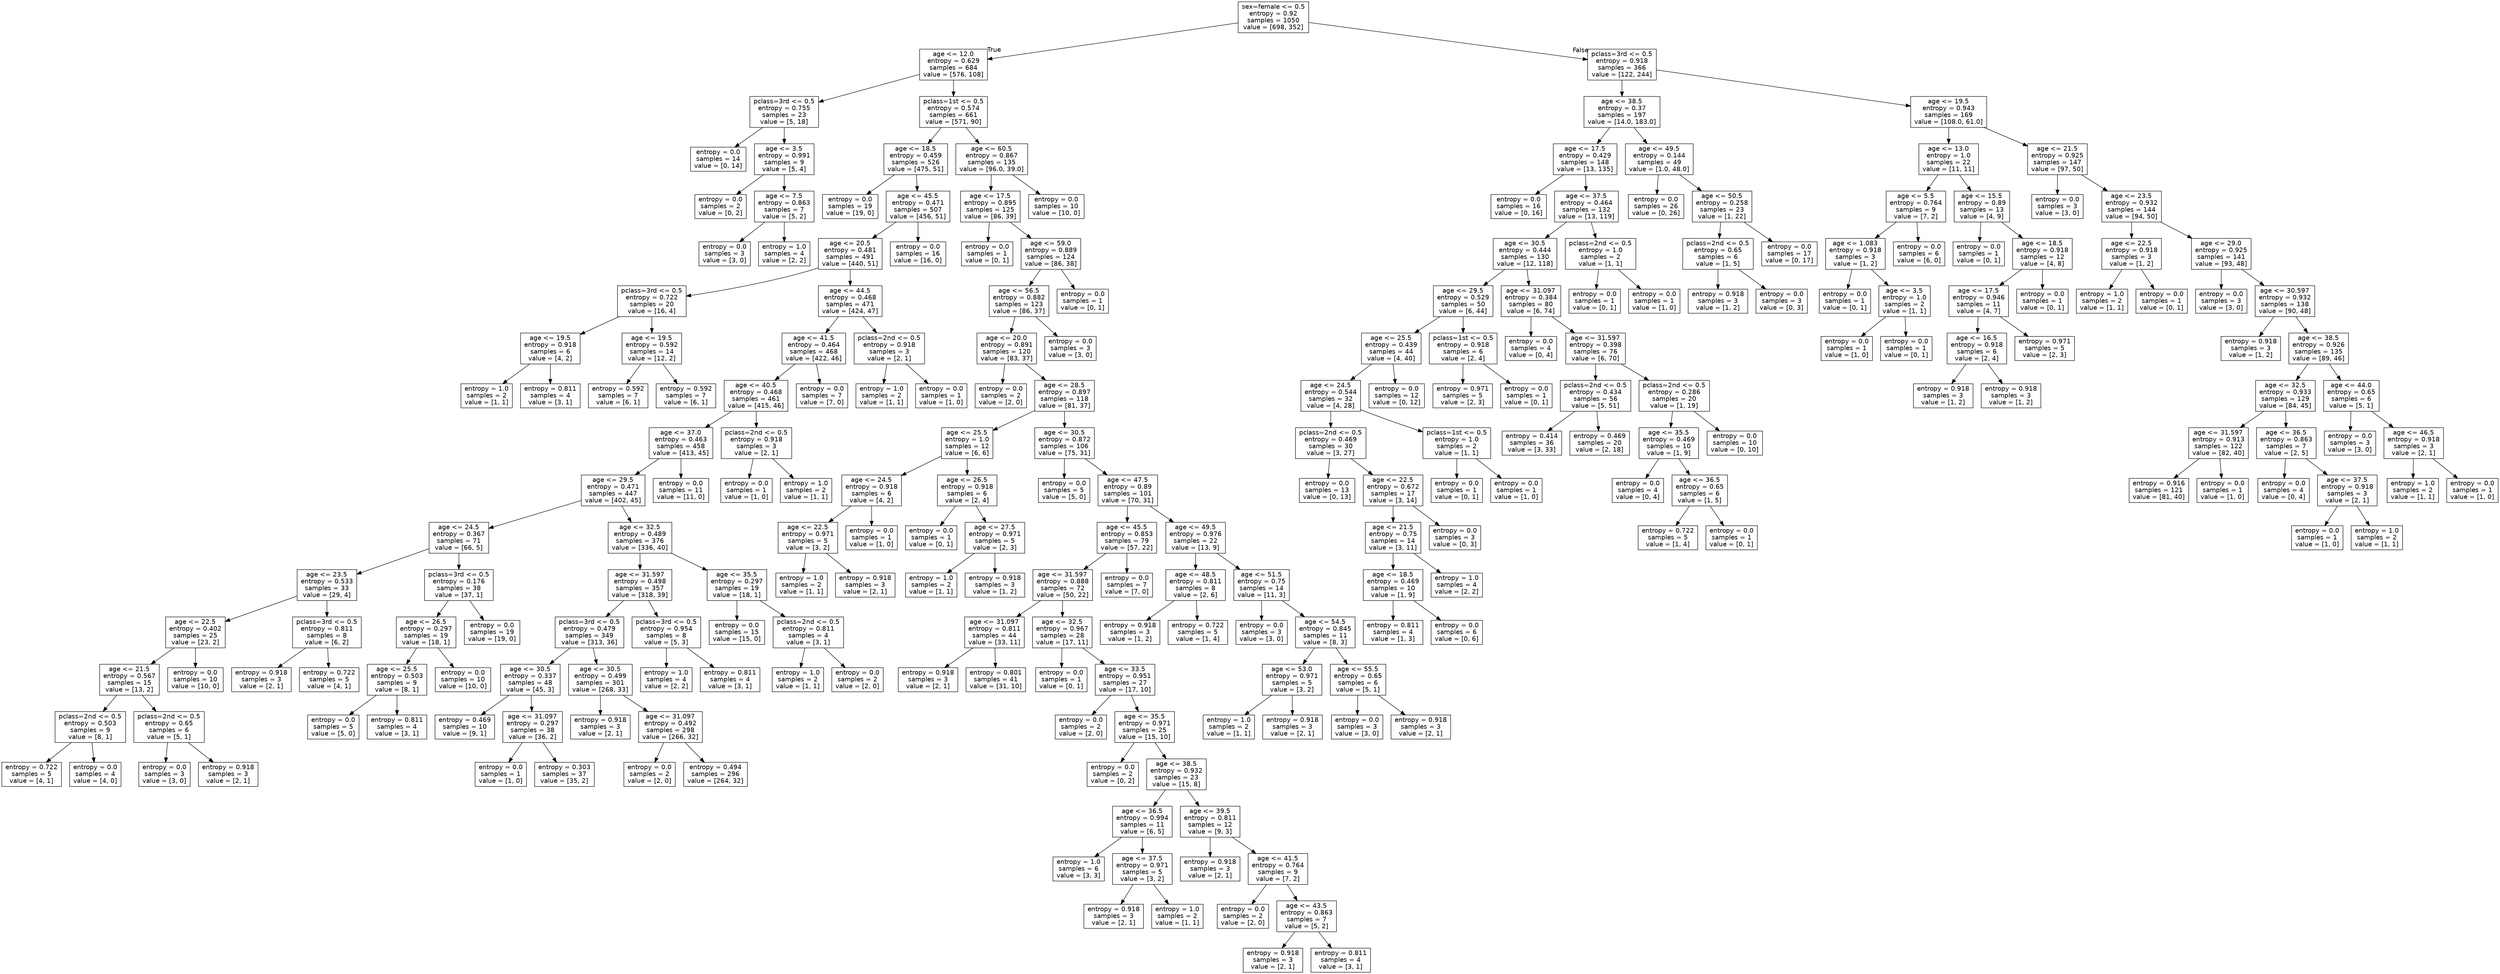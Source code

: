 digraph Tree {
node [shape=box, fontname="helvetica"] ;
edge [fontname="helvetica"] ;
0 [label="sex=female <= 0.5\nentropy = 0.92\nsamples = 1050\nvalue = [698, 352]"] ;
1 [label="age <= 12.0\nentropy = 0.629\nsamples = 684\nvalue = [576, 108]"] ;
0 -> 1 [labeldistance=2.5, labelangle=45, headlabel="True"] ;
2 [label="pclass=3rd <= 0.5\nentropy = 0.755\nsamples = 23\nvalue = [5, 18]"] ;
1 -> 2 ;
3 [label="entropy = 0.0\nsamples = 14\nvalue = [0, 14]"] ;
2 -> 3 ;
4 [label="age <= 3.5\nentropy = 0.991\nsamples = 9\nvalue = [5, 4]"] ;
2 -> 4 ;
5 [label="entropy = 0.0\nsamples = 2\nvalue = [0, 2]"] ;
4 -> 5 ;
6 [label="age <= 7.5\nentropy = 0.863\nsamples = 7\nvalue = [5, 2]"] ;
4 -> 6 ;
7 [label="entropy = 0.0\nsamples = 3\nvalue = [3, 0]"] ;
6 -> 7 ;
8 [label="entropy = 1.0\nsamples = 4\nvalue = [2, 2]"] ;
6 -> 8 ;
9 [label="pclass=1st <= 0.5\nentropy = 0.574\nsamples = 661\nvalue = [571, 90]"] ;
1 -> 9 ;
10 [label="age <= 18.5\nentropy = 0.459\nsamples = 526\nvalue = [475, 51]"] ;
9 -> 10 ;
11 [label="entropy = 0.0\nsamples = 19\nvalue = [19, 0]"] ;
10 -> 11 ;
12 [label="age <= 45.5\nentropy = 0.471\nsamples = 507\nvalue = [456, 51]"] ;
10 -> 12 ;
13 [label="age <= 20.5\nentropy = 0.481\nsamples = 491\nvalue = [440, 51]"] ;
12 -> 13 ;
14 [label="pclass=3rd <= 0.5\nentropy = 0.722\nsamples = 20\nvalue = [16, 4]"] ;
13 -> 14 ;
15 [label="age <= 19.5\nentropy = 0.918\nsamples = 6\nvalue = [4, 2]"] ;
14 -> 15 ;
16 [label="entropy = 1.0\nsamples = 2\nvalue = [1, 1]"] ;
15 -> 16 ;
17 [label="entropy = 0.811\nsamples = 4\nvalue = [3, 1]"] ;
15 -> 17 ;
18 [label="age <= 19.5\nentropy = 0.592\nsamples = 14\nvalue = [12, 2]"] ;
14 -> 18 ;
19 [label="entropy = 0.592\nsamples = 7\nvalue = [6, 1]"] ;
18 -> 19 ;
20 [label="entropy = 0.592\nsamples = 7\nvalue = [6, 1]"] ;
18 -> 20 ;
21 [label="age <= 44.5\nentropy = 0.468\nsamples = 471\nvalue = [424, 47]"] ;
13 -> 21 ;
22 [label="age <= 41.5\nentropy = 0.464\nsamples = 468\nvalue = [422, 46]"] ;
21 -> 22 ;
23 [label="age <= 40.5\nentropy = 0.468\nsamples = 461\nvalue = [415, 46]"] ;
22 -> 23 ;
24 [label="age <= 37.0\nentropy = 0.463\nsamples = 458\nvalue = [413, 45]"] ;
23 -> 24 ;
25 [label="age <= 29.5\nentropy = 0.471\nsamples = 447\nvalue = [402, 45]"] ;
24 -> 25 ;
26 [label="age <= 24.5\nentropy = 0.367\nsamples = 71\nvalue = [66, 5]"] ;
25 -> 26 ;
27 [label="age <= 23.5\nentropy = 0.533\nsamples = 33\nvalue = [29, 4]"] ;
26 -> 27 ;
28 [label="age <= 22.5\nentropy = 0.402\nsamples = 25\nvalue = [23, 2]"] ;
27 -> 28 ;
29 [label="age <= 21.5\nentropy = 0.567\nsamples = 15\nvalue = [13, 2]"] ;
28 -> 29 ;
30 [label="pclass=2nd <= 0.5\nentropy = 0.503\nsamples = 9\nvalue = [8, 1]"] ;
29 -> 30 ;
31 [label="entropy = 0.722\nsamples = 5\nvalue = [4, 1]"] ;
30 -> 31 ;
32 [label="entropy = 0.0\nsamples = 4\nvalue = [4, 0]"] ;
30 -> 32 ;
33 [label="pclass=2nd <= 0.5\nentropy = 0.65\nsamples = 6\nvalue = [5, 1]"] ;
29 -> 33 ;
34 [label="entropy = 0.0\nsamples = 3\nvalue = [3, 0]"] ;
33 -> 34 ;
35 [label="entropy = 0.918\nsamples = 3\nvalue = [2, 1]"] ;
33 -> 35 ;
36 [label="entropy = 0.0\nsamples = 10\nvalue = [10, 0]"] ;
28 -> 36 ;
37 [label="pclass=3rd <= 0.5\nentropy = 0.811\nsamples = 8\nvalue = [6, 2]"] ;
27 -> 37 ;
38 [label="entropy = 0.918\nsamples = 3\nvalue = [2, 1]"] ;
37 -> 38 ;
39 [label="entropy = 0.722\nsamples = 5\nvalue = [4, 1]"] ;
37 -> 39 ;
40 [label="pclass=3rd <= 0.5\nentropy = 0.176\nsamples = 38\nvalue = [37, 1]"] ;
26 -> 40 ;
41 [label="age <= 26.5\nentropy = 0.297\nsamples = 19\nvalue = [18, 1]"] ;
40 -> 41 ;
42 [label="age <= 25.5\nentropy = 0.503\nsamples = 9\nvalue = [8, 1]"] ;
41 -> 42 ;
43 [label="entropy = 0.0\nsamples = 5\nvalue = [5, 0]"] ;
42 -> 43 ;
44 [label="entropy = 0.811\nsamples = 4\nvalue = [3, 1]"] ;
42 -> 44 ;
45 [label="entropy = 0.0\nsamples = 10\nvalue = [10, 0]"] ;
41 -> 45 ;
46 [label="entropy = 0.0\nsamples = 19\nvalue = [19, 0]"] ;
40 -> 46 ;
47 [label="age <= 32.5\nentropy = 0.489\nsamples = 376\nvalue = [336, 40]"] ;
25 -> 47 ;
48 [label="age <= 31.597\nentropy = 0.498\nsamples = 357\nvalue = [318, 39]"] ;
47 -> 48 ;
49 [label="pclass=3rd <= 0.5\nentropy = 0.479\nsamples = 349\nvalue = [313, 36]"] ;
48 -> 49 ;
50 [label="age <= 30.5\nentropy = 0.337\nsamples = 48\nvalue = [45, 3]"] ;
49 -> 50 ;
51 [label="entropy = 0.469\nsamples = 10\nvalue = [9, 1]"] ;
50 -> 51 ;
52 [label="age <= 31.097\nentropy = 0.297\nsamples = 38\nvalue = [36, 2]"] ;
50 -> 52 ;
53 [label="entropy = 0.0\nsamples = 1\nvalue = [1, 0]"] ;
52 -> 53 ;
54 [label="entropy = 0.303\nsamples = 37\nvalue = [35, 2]"] ;
52 -> 54 ;
55 [label="age <= 30.5\nentropy = 0.499\nsamples = 301\nvalue = [268, 33]"] ;
49 -> 55 ;
56 [label="entropy = 0.918\nsamples = 3\nvalue = [2, 1]"] ;
55 -> 56 ;
57 [label="age <= 31.097\nentropy = 0.492\nsamples = 298\nvalue = [266, 32]"] ;
55 -> 57 ;
58 [label="entropy = 0.0\nsamples = 2\nvalue = [2, 0]"] ;
57 -> 58 ;
59 [label="entropy = 0.494\nsamples = 296\nvalue = [264, 32]"] ;
57 -> 59 ;
60 [label="pclass=3rd <= 0.5\nentropy = 0.954\nsamples = 8\nvalue = [5, 3]"] ;
48 -> 60 ;
61 [label="entropy = 1.0\nsamples = 4\nvalue = [2, 2]"] ;
60 -> 61 ;
62 [label="entropy = 0.811\nsamples = 4\nvalue = [3, 1]"] ;
60 -> 62 ;
63 [label="age <= 35.5\nentropy = 0.297\nsamples = 19\nvalue = [18, 1]"] ;
47 -> 63 ;
64 [label="entropy = 0.0\nsamples = 15\nvalue = [15, 0]"] ;
63 -> 64 ;
65 [label="pclass=2nd <= 0.5\nentropy = 0.811\nsamples = 4\nvalue = [3, 1]"] ;
63 -> 65 ;
66 [label="entropy = 1.0\nsamples = 2\nvalue = [1, 1]"] ;
65 -> 66 ;
67 [label="entropy = 0.0\nsamples = 2\nvalue = [2, 0]"] ;
65 -> 67 ;
68 [label="entropy = 0.0\nsamples = 11\nvalue = [11, 0]"] ;
24 -> 68 ;
69 [label="pclass=2nd <= 0.5\nentropy = 0.918\nsamples = 3\nvalue = [2, 1]"] ;
23 -> 69 ;
70 [label="entropy = 0.0\nsamples = 1\nvalue = [1, 0]"] ;
69 -> 70 ;
71 [label="entropy = 1.0\nsamples = 2\nvalue = [1, 1]"] ;
69 -> 71 ;
72 [label="entropy = 0.0\nsamples = 7\nvalue = [7, 0]"] ;
22 -> 72 ;
73 [label="pclass=2nd <= 0.5\nentropy = 0.918\nsamples = 3\nvalue = [2, 1]"] ;
21 -> 73 ;
74 [label="entropy = 1.0\nsamples = 2\nvalue = [1, 1]"] ;
73 -> 74 ;
75 [label="entropy = 0.0\nsamples = 1\nvalue = [1, 0]"] ;
73 -> 75 ;
76 [label="entropy = 0.0\nsamples = 16\nvalue = [16, 0]"] ;
12 -> 76 ;
77 [label="age <= 60.5\nentropy = 0.867\nsamples = 135\nvalue = [96.0, 39.0]"] ;
9 -> 77 ;
78 [label="age <= 17.5\nentropy = 0.895\nsamples = 125\nvalue = [86, 39]"] ;
77 -> 78 ;
79 [label="entropy = 0.0\nsamples = 1\nvalue = [0, 1]"] ;
78 -> 79 ;
80 [label="age <= 59.0\nentropy = 0.889\nsamples = 124\nvalue = [86, 38]"] ;
78 -> 80 ;
81 [label="age <= 56.5\nentropy = 0.882\nsamples = 123\nvalue = [86, 37]"] ;
80 -> 81 ;
82 [label="age <= 20.0\nentropy = 0.891\nsamples = 120\nvalue = [83, 37]"] ;
81 -> 82 ;
83 [label="entropy = 0.0\nsamples = 2\nvalue = [2, 0]"] ;
82 -> 83 ;
84 [label="age <= 28.5\nentropy = 0.897\nsamples = 118\nvalue = [81, 37]"] ;
82 -> 84 ;
85 [label="age <= 25.5\nentropy = 1.0\nsamples = 12\nvalue = [6, 6]"] ;
84 -> 85 ;
86 [label="age <= 24.5\nentropy = 0.918\nsamples = 6\nvalue = [4, 2]"] ;
85 -> 86 ;
87 [label="age <= 22.5\nentropy = 0.971\nsamples = 5\nvalue = [3, 2]"] ;
86 -> 87 ;
88 [label="entropy = 1.0\nsamples = 2\nvalue = [1, 1]"] ;
87 -> 88 ;
89 [label="entropy = 0.918\nsamples = 3\nvalue = [2, 1]"] ;
87 -> 89 ;
90 [label="entropy = 0.0\nsamples = 1\nvalue = [1, 0]"] ;
86 -> 90 ;
91 [label="age <= 26.5\nentropy = 0.918\nsamples = 6\nvalue = [2, 4]"] ;
85 -> 91 ;
92 [label="entropy = 0.0\nsamples = 1\nvalue = [0, 1]"] ;
91 -> 92 ;
93 [label="age <= 27.5\nentropy = 0.971\nsamples = 5\nvalue = [2, 3]"] ;
91 -> 93 ;
94 [label="entropy = 1.0\nsamples = 2\nvalue = [1, 1]"] ;
93 -> 94 ;
95 [label="entropy = 0.918\nsamples = 3\nvalue = [1, 2]"] ;
93 -> 95 ;
96 [label="age <= 30.5\nentropy = 0.872\nsamples = 106\nvalue = [75, 31]"] ;
84 -> 96 ;
97 [label="entropy = 0.0\nsamples = 5\nvalue = [5, 0]"] ;
96 -> 97 ;
98 [label="age <= 47.5\nentropy = 0.89\nsamples = 101\nvalue = [70, 31]"] ;
96 -> 98 ;
99 [label="age <= 45.5\nentropy = 0.853\nsamples = 79\nvalue = [57, 22]"] ;
98 -> 99 ;
100 [label="age <= 31.597\nentropy = 0.888\nsamples = 72\nvalue = [50, 22]"] ;
99 -> 100 ;
101 [label="age <= 31.097\nentropy = 0.811\nsamples = 44\nvalue = [33, 11]"] ;
100 -> 101 ;
102 [label="entropy = 0.918\nsamples = 3\nvalue = [2, 1]"] ;
101 -> 102 ;
103 [label="entropy = 0.801\nsamples = 41\nvalue = [31, 10]"] ;
101 -> 103 ;
104 [label="age <= 32.5\nentropy = 0.967\nsamples = 28\nvalue = [17, 11]"] ;
100 -> 104 ;
105 [label="entropy = 0.0\nsamples = 1\nvalue = [0, 1]"] ;
104 -> 105 ;
106 [label="age <= 33.5\nentropy = 0.951\nsamples = 27\nvalue = [17, 10]"] ;
104 -> 106 ;
107 [label="entropy = 0.0\nsamples = 2\nvalue = [2, 0]"] ;
106 -> 107 ;
108 [label="age <= 35.5\nentropy = 0.971\nsamples = 25\nvalue = [15, 10]"] ;
106 -> 108 ;
109 [label="entropy = 0.0\nsamples = 2\nvalue = [0, 2]"] ;
108 -> 109 ;
110 [label="age <= 38.5\nentropy = 0.932\nsamples = 23\nvalue = [15, 8]"] ;
108 -> 110 ;
111 [label="age <= 36.5\nentropy = 0.994\nsamples = 11\nvalue = [6, 5]"] ;
110 -> 111 ;
112 [label="entropy = 1.0\nsamples = 6\nvalue = [3, 3]"] ;
111 -> 112 ;
113 [label="age <= 37.5\nentropy = 0.971\nsamples = 5\nvalue = [3, 2]"] ;
111 -> 113 ;
114 [label="entropy = 0.918\nsamples = 3\nvalue = [2, 1]"] ;
113 -> 114 ;
115 [label="entropy = 1.0\nsamples = 2\nvalue = [1, 1]"] ;
113 -> 115 ;
116 [label="age <= 39.5\nentropy = 0.811\nsamples = 12\nvalue = [9, 3]"] ;
110 -> 116 ;
117 [label="entropy = 0.918\nsamples = 3\nvalue = [2, 1]"] ;
116 -> 117 ;
118 [label="age <= 41.5\nentropy = 0.764\nsamples = 9\nvalue = [7, 2]"] ;
116 -> 118 ;
119 [label="entropy = 0.0\nsamples = 2\nvalue = [2, 0]"] ;
118 -> 119 ;
120 [label="age <= 43.5\nentropy = 0.863\nsamples = 7\nvalue = [5, 2]"] ;
118 -> 120 ;
121 [label="entropy = 0.918\nsamples = 3\nvalue = [2, 1]"] ;
120 -> 121 ;
122 [label="entropy = 0.811\nsamples = 4\nvalue = [3, 1]"] ;
120 -> 122 ;
123 [label="entropy = 0.0\nsamples = 7\nvalue = [7, 0]"] ;
99 -> 123 ;
124 [label="age <= 49.5\nentropy = 0.976\nsamples = 22\nvalue = [13, 9]"] ;
98 -> 124 ;
125 [label="age <= 48.5\nentropy = 0.811\nsamples = 8\nvalue = [2, 6]"] ;
124 -> 125 ;
126 [label="entropy = 0.918\nsamples = 3\nvalue = [1, 2]"] ;
125 -> 126 ;
127 [label="entropy = 0.722\nsamples = 5\nvalue = [1, 4]"] ;
125 -> 127 ;
128 [label="age <= 51.5\nentropy = 0.75\nsamples = 14\nvalue = [11, 3]"] ;
124 -> 128 ;
129 [label="entropy = 0.0\nsamples = 3\nvalue = [3, 0]"] ;
128 -> 129 ;
130 [label="age <= 54.5\nentropy = 0.845\nsamples = 11\nvalue = [8, 3]"] ;
128 -> 130 ;
131 [label="age <= 53.0\nentropy = 0.971\nsamples = 5\nvalue = [3, 2]"] ;
130 -> 131 ;
132 [label="entropy = 1.0\nsamples = 2\nvalue = [1, 1]"] ;
131 -> 132 ;
133 [label="entropy = 0.918\nsamples = 3\nvalue = [2, 1]"] ;
131 -> 133 ;
134 [label="age <= 55.5\nentropy = 0.65\nsamples = 6\nvalue = [5, 1]"] ;
130 -> 134 ;
135 [label="entropy = 0.0\nsamples = 3\nvalue = [3, 0]"] ;
134 -> 135 ;
136 [label="entropy = 0.918\nsamples = 3\nvalue = [2, 1]"] ;
134 -> 136 ;
137 [label="entropy = 0.0\nsamples = 3\nvalue = [3, 0]"] ;
81 -> 137 ;
138 [label="entropy = 0.0\nsamples = 1\nvalue = [0, 1]"] ;
80 -> 138 ;
139 [label="entropy = 0.0\nsamples = 10\nvalue = [10, 0]"] ;
77 -> 139 ;
140 [label="pclass=3rd <= 0.5\nentropy = 0.918\nsamples = 366\nvalue = [122, 244]"] ;
0 -> 140 [labeldistance=2.5, labelangle=-45, headlabel="False"] ;
141 [label="age <= 38.5\nentropy = 0.37\nsamples = 197\nvalue = [14.0, 183.0]"] ;
140 -> 141 ;
142 [label="age <= 17.5\nentropy = 0.429\nsamples = 148\nvalue = [13, 135]"] ;
141 -> 142 ;
143 [label="entropy = 0.0\nsamples = 16\nvalue = [0, 16]"] ;
142 -> 143 ;
144 [label="age <= 37.5\nentropy = 0.464\nsamples = 132\nvalue = [13, 119]"] ;
142 -> 144 ;
145 [label="age <= 30.5\nentropy = 0.444\nsamples = 130\nvalue = [12, 118]"] ;
144 -> 145 ;
146 [label="age <= 29.5\nentropy = 0.529\nsamples = 50\nvalue = [6, 44]"] ;
145 -> 146 ;
147 [label="age <= 25.5\nentropy = 0.439\nsamples = 44\nvalue = [4, 40]"] ;
146 -> 147 ;
148 [label="age <= 24.5\nentropy = 0.544\nsamples = 32\nvalue = [4, 28]"] ;
147 -> 148 ;
149 [label="pclass=2nd <= 0.5\nentropy = 0.469\nsamples = 30\nvalue = [3, 27]"] ;
148 -> 149 ;
150 [label="entropy = 0.0\nsamples = 13\nvalue = [0, 13]"] ;
149 -> 150 ;
151 [label="age <= 22.5\nentropy = 0.672\nsamples = 17\nvalue = [3, 14]"] ;
149 -> 151 ;
152 [label="age <= 21.5\nentropy = 0.75\nsamples = 14\nvalue = [3, 11]"] ;
151 -> 152 ;
153 [label="age <= 18.5\nentropy = 0.469\nsamples = 10\nvalue = [1, 9]"] ;
152 -> 153 ;
154 [label="entropy = 0.811\nsamples = 4\nvalue = [1, 3]"] ;
153 -> 154 ;
155 [label="entropy = 0.0\nsamples = 6\nvalue = [0, 6]"] ;
153 -> 155 ;
156 [label="entropy = 1.0\nsamples = 4\nvalue = [2, 2]"] ;
152 -> 156 ;
157 [label="entropy = 0.0\nsamples = 3\nvalue = [0, 3]"] ;
151 -> 157 ;
158 [label="pclass=1st <= 0.5\nentropy = 1.0\nsamples = 2\nvalue = [1, 1]"] ;
148 -> 158 ;
159 [label="entropy = 0.0\nsamples = 1\nvalue = [0, 1]"] ;
158 -> 159 ;
160 [label="entropy = 0.0\nsamples = 1\nvalue = [1, 0]"] ;
158 -> 160 ;
161 [label="entropy = 0.0\nsamples = 12\nvalue = [0, 12]"] ;
147 -> 161 ;
162 [label="pclass=1st <= 0.5\nentropy = 0.918\nsamples = 6\nvalue = [2, 4]"] ;
146 -> 162 ;
163 [label="entropy = 0.971\nsamples = 5\nvalue = [2, 3]"] ;
162 -> 163 ;
164 [label="entropy = 0.0\nsamples = 1\nvalue = [0, 1]"] ;
162 -> 164 ;
165 [label="age <= 31.097\nentropy = 0.384\nsamples = 80\nvalue = [6, 74]"] ;
145 -> 165 ;
166 [label="entropy = 0.0\nsamples = 4\nvalue = [0, 4]"] ;
165 -> 166 ;
167 [label="age <= 31.597\nentropy = 0.398\nsamples = 76\nvalue = [6, 70]"] ;
165 -> 167 ;
168 [label="pclass=2nd <= 0.5\nentropy = 0.434\nsamples = 56\nvalue = [5, 51]"] ;
167 -> 168 ;
169 [label="entropy = 0.414\nsamples = 36\nvalue = [3, 33]"] ;
168 -> 169 ;
170 [label="entropy = 0.469\nsamples = 20\nvalue = [2, 18]"] ;
168 -> 170 ;
171 [label="pclass=2nd <= 0.5\nentropy = 0.286\nsamples = 20\nvalue = [1, 19]"] ;
167 -> 171 ;
172 [label="age <= 35.5\nentropy = 0.469\nsamples = 10\nvalue = [1, 9]"] ;
171 -> 172 ;
173 [label="entropy = 0.0\nsamples = 4\nvalue = [0, 4]"] ;
172 -> 173 ;
174 [label="age <= 36.5\nentropy = 0.65\nsamples = 6\nvalue = [1, 5]"] ;
172 -> 174 ;
175 [label="entropy = 0.722\nsamples = 5\nvalue = [1, 4]"] ;
174 -> 175 ;
176 [label="entropy = 0.0\nsamples = 1\nvalue = [0, 1]"] ;
174 -> 176 ;
177 [label="entropy = 0.0\nsamples = 10\nvalue = [0, 10]"] ;
171 -> 177 ;
178 [label="pclass=2nd <= 0.5\nentropy = 1.0\nsamples = 2\nvalue = [1, 1]"] ;
144 -> 178 ;
179 [label="entropy = 0.0\nsamples = 1\nvalue = [0, 1]"] ;
178 -> 179 ;
180 [label="entropy = 0.0\nsamples = 1\nvalue = [1, 0]"] ;
178 -> 180 ;
181 [label="age <= 49.5\nentropy = 0.144\nsamples = 49\nvalue = [1.0, 48.0]"] ;
141 -> 181 ;
182 [label="entropy = 0.0\nsamples = 26\nvalue = [0, 26]"] ;
181 -> 182 ;
183 [label="age <= 50.5\nentropy = 0.258\nsamples = 23\nvalue = [1, 22]"] ;
181 -> 183 ;
184 [label="pclass=2nd <= 0.5\nentropy = 0.65\nsamples = 6\nvalue = [1, 5]"] ;
183 -> 184 ;
185 [label="entropy = 0.918\nsamples = 3\nvalue = [1, 2]"] ;
184 -> 185 ;
186 [label="entropy = 0.0\nsamples = 3\nvalue = [0, 3]"] ;
184 -> 186 ;
187 [label="entropy = 0.0\nsamples = 17\nvalue = [0, 17]"] ;
183 -> 187 ;
188 [label="age <= 19.5\nentropy = 0.943\nsamples = 169\nvalue = [108.0, 61.0]"] ;
140 -> 188 ;
189 [label="age <= 13.0\nentropy = 1.0\nsamples = 22\nvalue = [11, 11]"] ;
188 -> 189 ;
190 [label="age <= 5.5\nentropy = 0.764\nsamples = 9\nvalue = [7, 2]"] ;
189 -> 190 ;
191 [label="age <= 1.083\nentropy = 0.918\nsamples = 3\nvalue = [1, 2]"] ;
190 -> 191 ;
192 [label="entropy = 0.0\nsamples = 1\nvalue = [0, 1]"] ;
191 -> 192 ;
193 [label="age <= 3.5\nentropy = 1.0\nsamples = 2\nvalue = [1, 1]"] ;
191 -> 193 ;
194 [label="entropy = 0.0\nsamples = 1\nvalue = [1, 0]"] ;
193 -> 194 ;
195 [label="entropy = 0.0\nsamples = 1\nvalue = [0, 1]"] ;
193 -> 195 ;
196 [label="entropy = 0.0\nsamples = 6\nvalue = [6, 0]"] ;
190 -> 196 ;
197 [label="age <= 15.5\nentropy = 0.89\nsamples = 13\nvalue = [4, 9]"] ;
189 -> 197 ;
198 [label="entropy = 0.0\nsamples = 1\nvalue = [0, 1]"] ;
197 -> 198 ;
199 [label="age <= 18.5\nentropy = 0.918\nsamples = 12\nvalue = [4, 8]"] ;
197 -> 199 ;
200 [label="age <= 17.5\nentropy = 0.946\nsamples = 11\nvalue = [4, 7]"] ;
199 -> 200 ;
201 [label="age <= 16.5\nentropy = 0.918\nsamples = 6\nvalue = [2, 4]"] ;
200 -> 201 ;
202 [label="entropy = 0.918\nsamples = 3\nvalue = [1, 2]"] ;
201 -> 202 ;
203 [label="entropy = 0.918\nsamples = 3\nvalue = [1, 2]"] ;
201 -> 203 ;
204 [label="entropy = 0.971\nsamples = 5\nvalue = [2, 3]"] ;
200 -> 204 ;
205 [label="entropy = 0.0\nsamples = 1\nvalue = [0, 1]"] ;
199 -> 205 ;
206 [label="age <= 21.5\nentropy = 0.925\nsamples = 147\nvalue = [97, 50]"] ;
188 -> 206 ;
207 [label="entropy = 0.0\nsamples = 3\nvalue = [3, 0]"] ;
206 -> 207 ;
208 [label="age <= 23.5\nentropy = 0.932\nsamples = 144\nvalue = [94, 50]"] ;
206 -> 208 ;
209 [label="age <= 22.5\nentropy = 0.918\nsamples = 3\nvalue = [1, 2]"] ;
208 -> 209 ;
210 [label="entropy = 1.0\nsamples = 2\nvalue = [1, 1]"] ;
209 -> 210 ;
211 [label="entropy = 0.0\nsamples = 1\nvalue = [0, 1]"] ;
209 -> 211 ;
212 [label="age <= 29.0\nentropy = 0.925\nsamples = 141\nvalue = [93, 48]"] ;
208 -> 212 ;
213 [label="entropy = 0.0\nsamples = 3\nvalue = [3, 0]"] ;
212 -> 213 ;
214 [label="age <= 30.597\nentropy = 0.932\nsamples = 138\nvalue = [90, 48]"] ;
212 -> 214 ;
215 [label="entropy = 0.918\nsamples = 3\nvalue = [1, 2]"] ;
214 -> 215 ;
216 [label="age <= 38.5\nentropy = 0.926\nsamples = 135\nvalue = [89, 46]"] ;
214 -> 216 ;
217 [label="age <= 32.5\nentropy = 0.933\nsamples = 129\nvalue = [84, 45]"] ;
216 -> 217 ;
218 [label="age <= 31.597\nentropy = 0.913\nsamples = 122\nvalue = [82, 40]"] ;
217 -> 218 ;
219 [label="entropy = 0.916\nsamples = 121\nvalue = [81, 40]"] ;
218 -> 219 ;
220 [label="entropy = 0.0\nsamples = 1\nvalue = [1, 0]"] ;
218 -> 220 ;
221 [label="age <= 36.5\nentropy = 0.863\nsamples = 7\nvalue = [2, 5]"] ;
217 -> 221 ;
222 [label="entropy = 0.0\nsamples = 4\nvalue = [0, 4]"] ;
221 -> 222 ;
223 [label="age <= 37.5\nentropy = 0.918\nsamples = 3\nvalue = [2, 1]"] ;
221 -> 223 ;
224 [label="entropy = 0.0\nsamples = 1\nvalue = [1, 0]"] ;
223 -> 224 ;
225 [label="entropy = 1.0\nsamples = 2\nvalue = [1, 1]"] ;
223 -> 225 ;
226 [label="age <= 44.0\nentropy = 0.65\nsamples = 6\nvalue = [5, 1]"] ;
216 -> 226 ;
227 [label="entropy = 0.0\nsamples = 3\nvalue = [3, 0]"] ;
226 -> 227 ;
228 [label="age <= 46.5\nentropy = 0.918\nsamples = 3\nvalue = [2, 1]"] ;
226 -> 228 ;
229 [label="entropy = 1.0\nsamples = 2\nvalue = [1, 1]"] ;
228 -> 229 ;
230 [label="entropy = 0.0\nsamples = 1\nvalue = [1, 0]"] ;
228 -> 230 ;
}